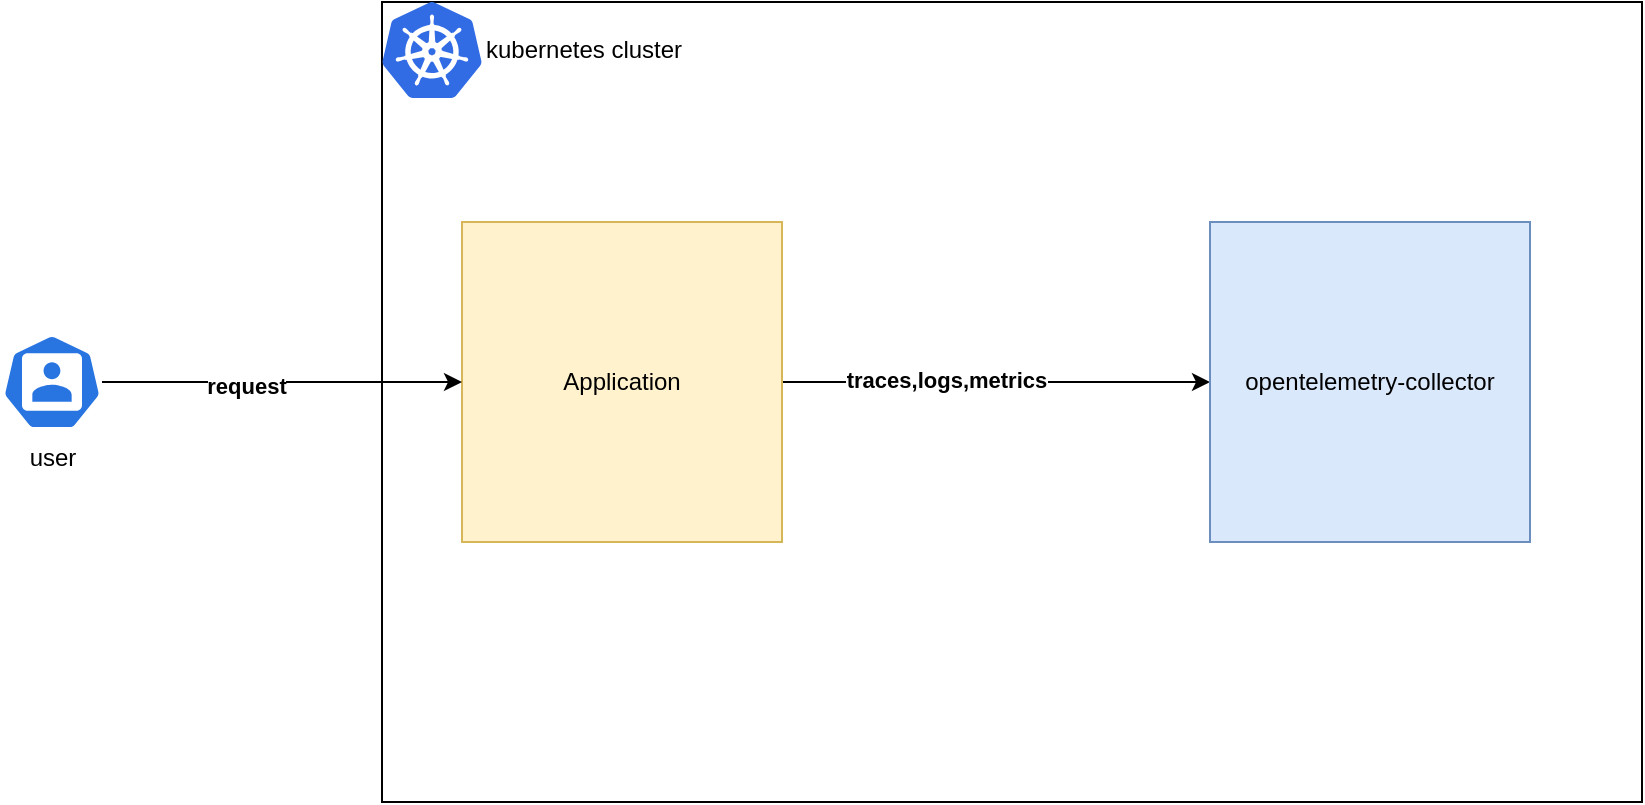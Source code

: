 <mxfile version="22.0.2" type="device">
  <diagram name="Page-1" id="ZXR5-eL-hxK1p33iIBn2">
    <mxGraphModel dx="2261" dy="843" grid="1" gridSize="10" guides="1" tooltips="1" connect="1" arrows="1" fold="1" page="1" pageScale="1" pageWidth="827" pageHeight="1169" math="0" shadow="0">
      <root>
        <mxCell id="0" />
        <mxCell id="1" parent="0" />
        <mxCell id="TIAMCGAYwyrp1Py1rRRc-13" value="" style="rounded=0;whiteSpace=wrap;html=1;fillColor=none;" parent="1" vertex="1">
          <mxGeometry y="200" width="630" height="400" as="geometry" />
        </mxCell>
        <mxCell id="TIAMCGAYwyrp1Py1rRRc-9" style="edgeStyle=orthogonalEdgeStyle;rounded=0;orthogonalLoop=1;jettySize=auto;html=1;" parent="1" source="TIAMCGAYwyrp1Py1rRRc-1" target="TIAMCGAYwyrp1Py1rRRc-8" edge="1">
          <mxGeometry relative="1" as="geometry" />
        </mxCell>
        <mxCell id="TIAMCGAYwyrp1Py1rRRc-10" value="&lt;b&gt;traces,logs,metrics&lt;/b&gt;" style="edgeLabel;html=1;align=center;verticalAlign=middle;resizable=0;points=[];" parent="TIAMCGAYwyrp1Py1rRRc-9" vertex="1" connectable="0">
          <mxGeometry x="-0.235" y="1" relative="1" as="geometry">
            <mxPoint as="offset" />
          </mxGeometry>
        </mxCell>
        <mxCell id="TIAMCGAYwyrp1Py1rRRc-1" value="Application" style="whiteSpace=wrap;html=1;aspect=fixed;fillColor=#fff2cc;strokeColor=#d6b656;" parent="1" vertex="1">
          <mxGeometry x="40" y="310" width="160" height="160" as="geometry" />
        </mxCell>
        <mxCell id="TIAMCGAYwyrp1Py1rRRc-3" style="edgeStyle=orthogonalEdgeStyle;rounded=0;orthogonalLoop=1;jettySize=auto;html=1;entryX=0;entryY=0.5;entryDx=0;entryDy=0;" parent="1" source="TIAMCGAYwyrp1Py1rRRc-2" target="TIAMCGAYwyrp1Py1rRRc-1" edge="1">
          <mxGeometry relative="1" as="geometry" />
        </mxCell>
        <mxCell id="TIAMCGAYwyrp1Py1rRRc-12" value="request" style="edgeLabel;html=1;align=center;verticalAlign=middle;resizable=0;points=[];fontStyle=1" parent="TIAMCGAYwyrp1Py1rRRc-3" vertex="1" connectable="0">
          <mxGeometry x="-0.2" y="-2" relative="1" as="geometry">
            <mxPoint as="offset" />
          </mxGeometry>
        </mxCell>
        <mxCell id="TIAMCGAYwyrp1Py1rRRc-2" value="user" style="sketch=0;html=1;dashed=0;whitespace=wrap;fillColor=#2875E2;strokeColor=#ffffff;points=[[0.005,0.63,0],[0.1,0.2,0],[0.9,0.2,0],[0.5,0,0],[0.995,0.63,0],[0.72,0.99,0],[0.5,1,0],[0.28,0.99,0]];verticalLabelPosition=bottom;align=center;verticalAlign=top;shape=mxgraph.kubernetes.icon;prIcon=user" parent="1" vertex="1">
          <mxGeometry x="-190" y="366" width="50" height="48" as="geometry" />
        </mxCell>
        <mxCell id="TIAMCGAYwyrp1Py1rRRc-8" value="opentelemetry-collector" style="whiteSpace=wrap;html=1;aspect=fixed;fillColor=#dae8fc;strokeColor=#6c8ebf;" parent="1" vertex="1">
          <mxGeometry x="414" y="310" width="160" height="160" as="geometry" />
        </mxCell>
        <mxCell id="TIAMCGAYwyrp1Py1rRRc-14" value="kubernetes cluster" style="image;sketch=0;aspect=fixed;html=1;points=[];align=left;fontSize=12;image=img/lib/mscae/Kubernetes.svg;labelPosition=right;verticalLabelPosition=middle;verticalAlign=middle;" parent="1" vertex="1">
          <mxGeometry y="200" width="50" height="48" as="geometry" />
        </mxCell>
      </root>
    </mxGraphModel>
  </diagram>
</mxfile>
